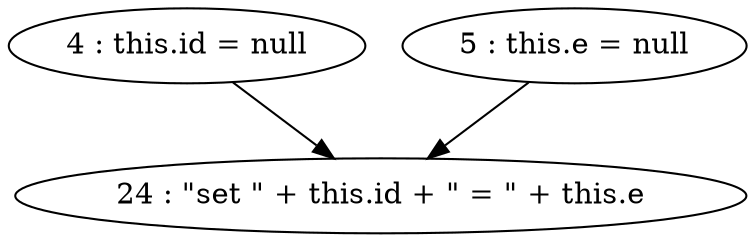 digraph G {
"4 : this.id = null"
"4 : this.id = null" -> "24 : \"set \" + this.id + \" = \" + this.e"
"5 : this.e = null"
"5 : this.e = null" -> "24 : \"set \" + this.id + \" = \" + this.e"
"24 : \"set \" + this.id + \" = \" + this.e"
}